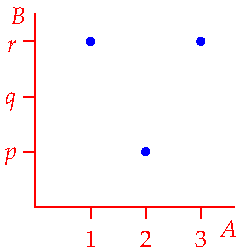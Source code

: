 settings.tex="pdflatex";

texpreamble("\usepackage{amsmath}
\usepackage{amsthm,amssymb}
\usepackage{mathpazo}
\usepackage[svgnames]{xcolor}
");
import graph;

size(125);

xaxis(0,3.6,red,RightTicks(new real[]{1,2,3}));
yaxis(0,3.5,red);

labelx("$A$",3.5,red);
labely("$B$",3.5,red);
ytick(Label("$p$",align=W),1,W,red);
ytick(Label("$q$",align=W),2,W,red);
ytick(Label("$r$",align=W),3,W,red);

dotfactor=8;

dot((1,3),blue);
dot((2,1),blue);
dot((3,3),blue);
